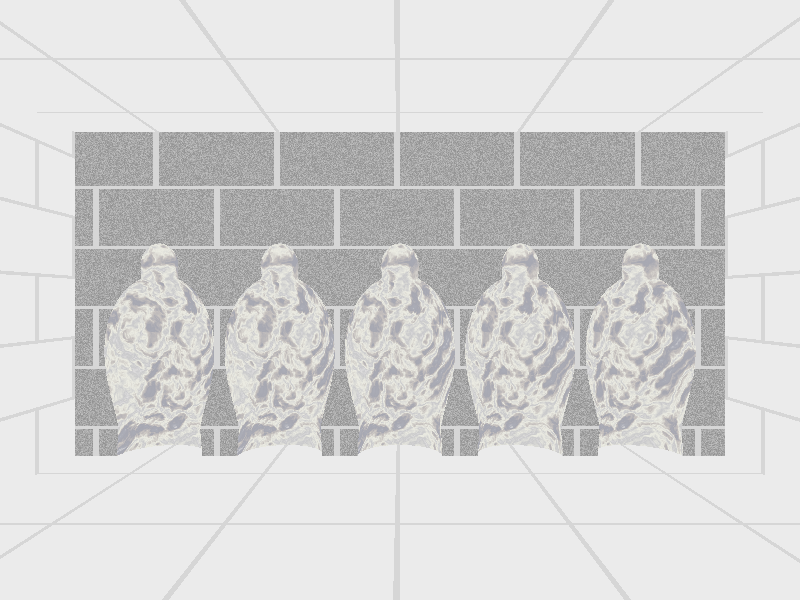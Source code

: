 #include "colors.inc"    // The include files contain#include "shapes.inc"    // pre-defined scene elements#include "finish.inc"#include "metals.inc"#include "stones.inc"#version 3.6;/* * Alcoves leading to the chess board in the Ghost Tower of Inverness. * * Last modified 10/22/2005 by Denton Gentry. */global_settings {	assumed_gamma 1.8	ambient_light rgb<1, 1, 1>}// Texture by Chuck Fusner, http://www.enter.net/~cfusner#declare RoughStone = texture { //rough stone texture...	pigment { //nice and random on the pigment.		granite		color_map {		[ 0 rgb .5 ]		[ .25 rgb .65 ]		[ .5 rgb .5 ]		[ .75 rgb .7 ]		[ 1 rgb .5 ]		}		frequency 100	}	normal { /*love that crackle! It's apparently quite                 computation intensive, but with just the                 right turbulence, it's got a range of apps.*/		crackle 1		warp {		turbulence <.4,.4,.4> /*no more than this for a rough                                    stone effect. And less will                                    look more "crystaline"*/		lambda 2 //these you can tinker with		octaves 6 //for a variety of effects		omega .5 //though here they are at defaults.		}	}	finish {		specular .1 roughness 1		diffuse .55	}}#local Mortar = texture {	pigment { Gray80 }}#local SmoothStone = texture {	pigment { Gray90 }	normal {		crackle 1	}	finish {		specular .01 roughness 1		diffuse .01	}}#local T_farwall = texture {	brick	texture { Mortar }	texture { RoughStone }	brick_size 1	mortar 0.05	scale <1,0.5,1>	translate <0,0.25,0>}#local T_wall = texture {	brick	texture { Mortar }	texture { SmoothStone }	brick_size 1	mortar 0.05	scale <1,0.5,1>}#declare T_alcove = T_Grnt9#declare T_floor = texture {	brick	texture { Mortar }	texture { SmoothStone }	brick_size 1	mortar 0.03}#declare alcove = blob {			sphere {<0,1.65,0>, 0.25, strength 1.01 }			sphere {<0,1.1,0>,  1.00, strength 1.001  scale <1,1,1> }			sphere {<0,0.0,0>,  1.08, strength 1.3 	  scale <1,1.95,1> }			scale <0.93,1,1>			texture { T_alcove }		}object {	difference {		box  { <-20, 0, 0>, <20, 20, 20> }		object {			alcove			translate <0,0,0>		}		object {			alcove			translate <-2,0,0>		}		object {			alcove			translate <-1,0,0>		}		object {			alcove			translate <1,0,0>		}		object {			alcove			translate <2,0,0>		}//		blob {//			sphere {<-2,1.65,0>, 0.2, strength 1.01 }//			sphere {<-2,1.1,0>, 0.45, strength 1.01 }//			cylinder { <-2,0,0>, <-2,1.2,0>, 1.9, strength 1.1 }//			texture { T_alcove }//		}	}	texture { T_farwall }}object {	plane { <-1,0,0>, 2.7 }	texture { T_wall }}object {	plane { < 1,0,0>, 2.7 }	texture { T_wall }}object {	plane { <0,-1,0>, -2.7 }	texture { T_floor }}object {	plane { <0,1,0>, 0 }	texture { T_floor }}light_source { <  0, 1, -10> color Gray20 shadowless }light_source { < 10, 1, -10> color Gray20 shadowless }light_source { <-10, 1, -10> color Gray20 shadowless }light_source { <  0, 1, -10> color Gray20 shadowless }light_source { <  0, 1, -10> color Gray20 shadowless }camera {	location <0, 1.3, -5>	look_at  <0, 1.3, 0>}background { color Black }